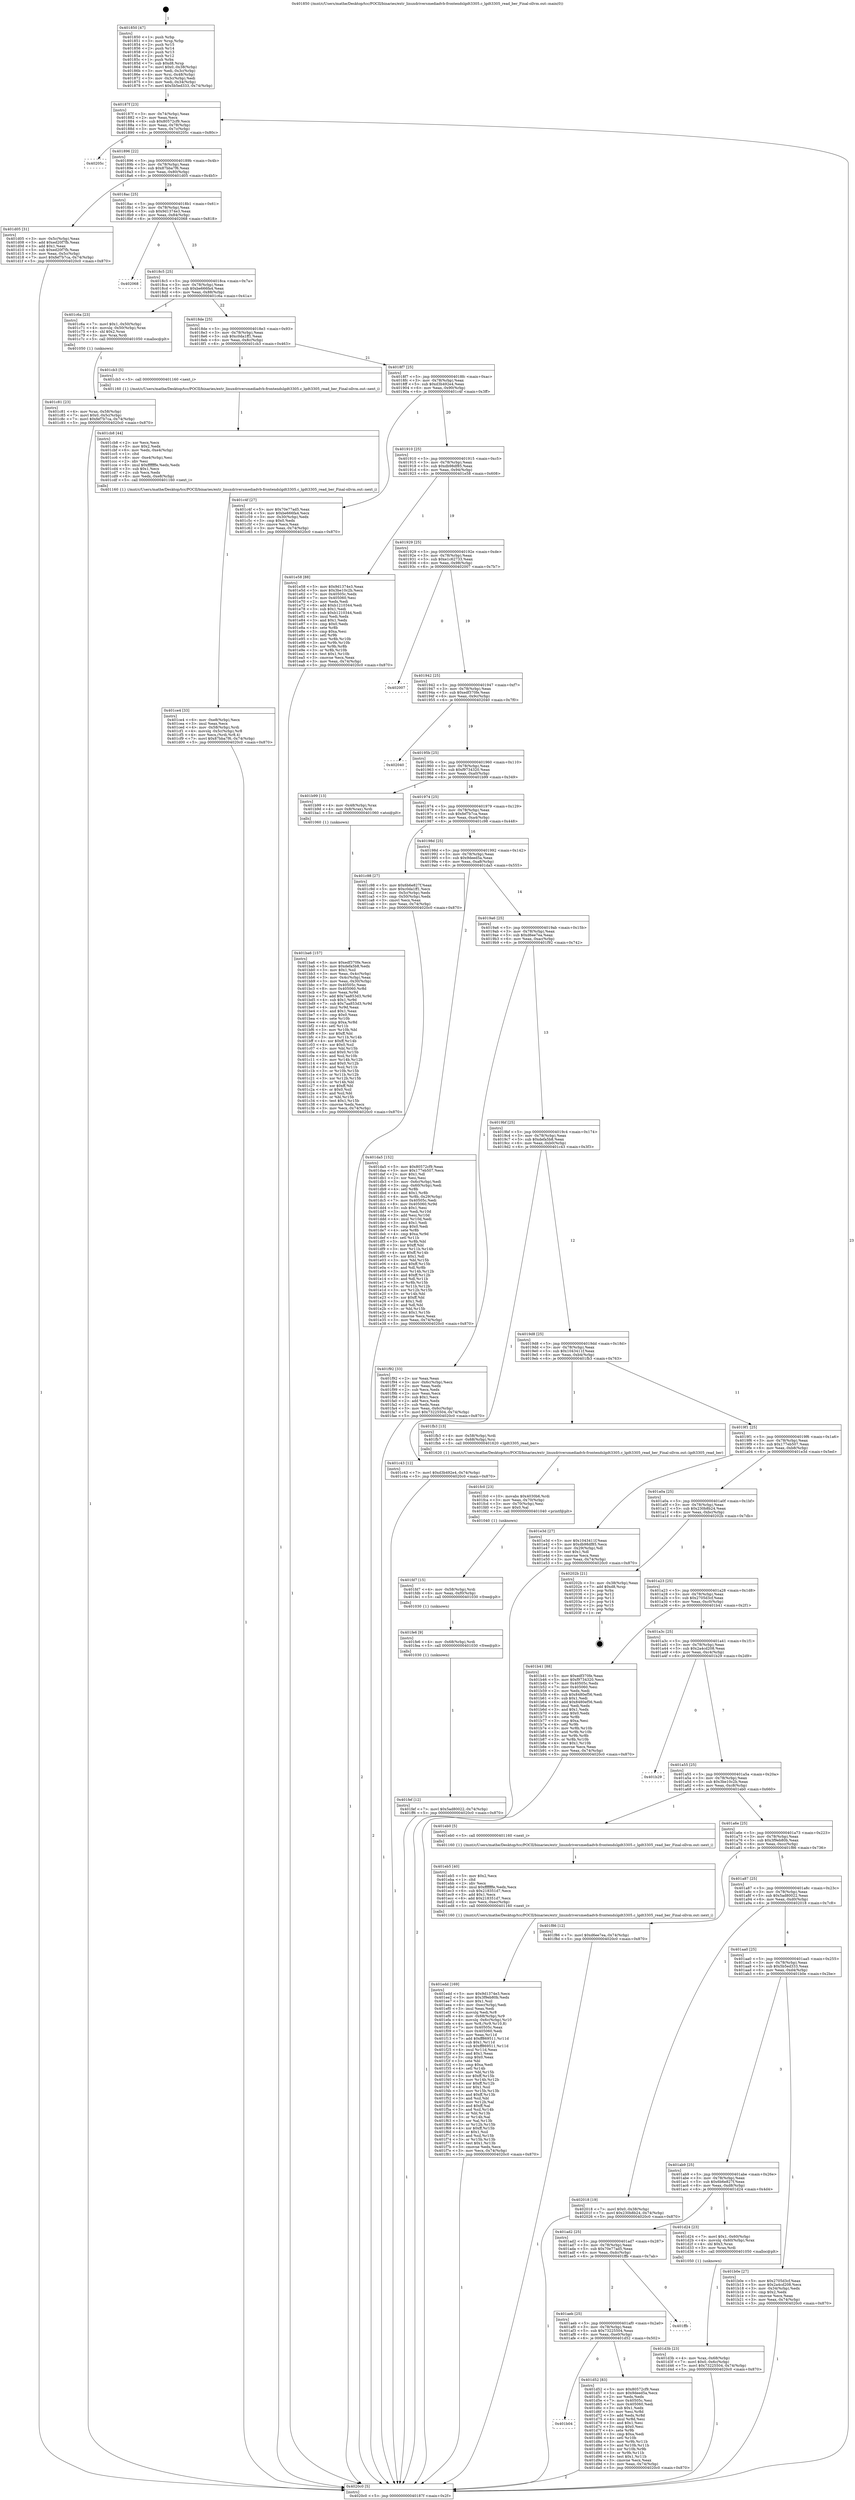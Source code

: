 digraph "0x401850" {
  label = "0x401850 (/mnt/c/Users/mathe/Desktop/tcc/POCII/binaries/extr_linuxdriversmediadvb-frontendslgdt3305.c_lgdt3305_read_ber_Final-ollvm.out::main(0))"
  labelloc = "t"
  node[shape=record]

  Entry [label="",width=0.3,height=0.3,shape=circle,fillcolor=black,style=filled]
  "0x40187f" [label="{
     0x40187f [23]\l
     | [instrs]\l
     &nbsp;&nbsp;0x40187f \<+3\>: mov -0x74(%rbp),%eax\l
     &nbsp;&nbsp;0x401882 \<+2\>: mov %eax,%ecx\l
     &nbsp;&nbsp;0x401884 \<+6\>: sub $0x80572cf9,%ecx\l
     &nbsp;&nbsp;0x40188a \<+3\>: mov %eax,-0x78(%rbp)\l
     &nbsp;&nbsp;0x40188d \<+3\>: mov %ecx,-0x7c(%rbp)\l
     &nbsp;&nbsp;0x401890 \<+6\>: je 000000000040205c \<main+0x80c\>\l
  }"]
  "0x40205c" [label="{
     0x40205c\l
  }", style=dashed]
  "0x401896" [label="{
     0x401896 [22]\l
     | [instrs]\l
     &nbsp;&nbsp;0x401896 \<+5\>: jmp 000000000040189b \<main+0x4b\>\l
     &nbsp;&nbsp;0x40189b \<+3\>: mov -0x78(%rbp),%eax\l
     &nbsp;&nbsp;0x40189e \<+5\>: sub $0x87bba7f6,%eax\l
     &nbsp;&nbsp;0x4018a3 \<+3\>: mov %eax,-0x80(%rbp)\l
     &nbsp;&nbsp;0x4018a6 \<+6\>: je 0000000000401d05 \<main+0x4b5\>\l
  }"]
  Exit [label="",width=0.3,height=0.3,shape=circle,fillcolor=black,style=filled,peripheries=2]
  "0x401d05" [label="{
     0x401d05 [31]\l
     | [instrs]\l
     &nbsp;&nbsp;0x401d05 \<+3\>: mov -0x5c(%rbp),%eax\l
     &nbsp;&nbsp;0x401d08 \<+5\>: add $0xed20f7fb,%eax\l
     &nbsp;&nbsp;0x401d0d \<+3\>: add $0x1,%eax\l
     &nbsp;&nbsp;0x401d10 \<+5\>: sub $0xed20f7fb,%eax\l
     &nbsp;&nbsp;0x401d15 \<+3\>: mov %eax,-0x5c(%rbp)\l
     &nbsp;&nbsp;0x401d18 \<+7\>: movl $0xfef7b7ca,-0x74(%rbp)\l
     &nbsp;&nbsp;0x401d1f \<+5\>: jmp 00000000004020c0 \<main+0x870\>\l
  }"]
  "0x4018ac" [label="{
     0x4018ac [25]\l
     | [instrs]\l
     &nbsp;&nbsp;0x4018ac \<+5\>: jmp 00000000004018b1 \<main+0x61\>\l
     &nbsp;&nbsp;0x4018b1 \<+3\>: mov -0x78(%rbp),%eax\l
     &nbsp;&nbsp;0x4018b4 \<+5\>: sub $0x9d1374e3,%eax\l
     &nbsp;&nbsp;0x4018b9 \<+6\>: mov %eax,-0x84(%rbp)\l
     &nbsp;&nbsp;0x4018bf \<+6\>: je 0000000000402068 \<main+0x818\>\l
  }"]
  "0x401fef" [label="{
     0x401fef [12]\l
     | [instrs]\l
     &nbsp;&nbsp;0x401fef \<+7\>: movl $0x5ad80022,-0x74(%rbp)\l
     &nbsp;&nbsp;0x401ff6 \<+5\>: jmp 00000000004020c0 \<main+0x870\>\l
  }"]
  "0x402068" [label="{
     0x402068\l
  }", style=dashed]
  "0x4018c5" [label="{
     0x4018c5 [25]\l
     | [instrs]\l
     &nbsp;&nbsp;0x4018c5 \<+5\>: jmp 00000000004018ca \<main+0x7a\>\l
     &nbsp;&nbsp;0x4018ca \<+3\>: mov -0x78(%rbp),%eax\l
     &nbsp;&nbsp;0x4018cd \<+5\>: sub $0xbe666fa4,%eax\l
     &nbsp;&nbsp;0x4018d2 \<+6\>: mov %eax,-0x88(%rbp)\l
     &nbsp;&nbsp;0x4018d8 \<+6\>: je 0000000000401c6a \<main+0x41a\>\l
  }"]
  "0x401fe6" [label="{
     0x401fe6 [9]\l
     | [instrs]\l
     &nbsp;&nbsp;0x401fe6 \<+4\>: mov -0x68(%rbp),%rdi\l
     &nbsp;&nbsp;0x401fea \<+5\>: call 0000000000401030 \<free@plt\>\l
     | [calls]\l
     &nbsp;&nbsp;0x401030 \{1\} (unknown)\l
  }"]
  "0x401c6a" [label="{
     0x401c6a [23]\l
     | [instrs]\l
     &nbsp;&nbsp;0x401c6a \<+7\>: movl $0x1,-0x50(%rbp)\l
     &nbsp;&nbsp;0x401c71 \<+4\>: movslq -0x50(%rbp),%rax\l
     &nbsp;&nbsp;0x401c75 \<+4\>: shl $0x2,%rax\l
     &nbsp;&nbsp;0x401c79 \<+3\>: mov %rax,%rdi\l
     &nbsp;&nbsp;0x401c7c \<+5\>: call 0000000000401050 \<malloc@plt\>\l
     | [calls]\l
     &nbsp;&nbsp;0x401050 \{1\} (unknown)\l
  }"]
  "0x4018de" [label="{
     0x4018de [25]\l
     | [instrs]\l
     &nbsp;&nbsp;0x4018de \<+5\>: jmp 00000000004018e3 \<main+0x93\>\l
     &nbsp;&nbsp;0x4018e3 \<+3\>: mov -0x78(%rbp),%eax\l
     &nbsp;&nbsp;0x4018e6 \<+5\>: sub $0xc0da1ff1,%eax\l
     &nbsp;&nbsp;0x4018eb \<+6\>: mov %eax,-0x8c(%rbp)\l
     &nbsp;&nbsp;0x4018f1 \<+6\>: je 0000000000401cb3 \<main+0x463\>\l
  }"]
  "0x401fd7" [label="{
     0x401fd7 [15]\l
     | [instrs]\l
     &nbsp;&nbsp;0x401fd7 \<+4\>: mov -0x58(%rbp),%rdi\l
     &nbsp;&nbsp;0x401fdb \<+6\>: mov %eax,-0xf0(%rbp)\l
     &nbsp;&nbsp;0x401fe1 \<+5\>: call 0000000000401030 \<free@plt\>\l
     | [calls]\l
     &nbsp;&nbsp;0x401030 \{1\} (unknown)\l
  }"]
  "0x401cb3" [label="{
     0x401cb3 [5]\l
     | [instrs]\l
     &nbsp;&nbsp;0x401cb3 \<+5\>: call 0000000000401160 \<next_i\>\l
     | [calls]\l
     &nbsp;&nbsp;0x401160 \{1\} (/mnt/c/Users/mathe/Desktop/tcc/POCII/binaries/extr_linuxdriversmediadvb-frontendslgdt3305.c_lgdt3305_read_ber_Final-ollvm.out::next_i)\l
  }"]
  "0x4018f7" [label="{
     0x4018f7 [25]\l
     | [instrs]\l
     &nbsp;&nbsp;0x4018f7 \<+5\>: jmp 00000000004018fc \<main+0xac\>\l
     &nbsp;&nbsp;0x4018fc \<+3\>: mov -0x78(%rbp),%eax\l
     &nbsp;&nbsp;0x4018ff \<+5\>: sub $0xd3b492e4,%eax\l
     &nbsp;&nbsp;0x401904 \<+6\>: mov %eax,-0x90(%rbp)\l
     &nbsp;&nbsp;0x40190a \<+6\>: je 0000000000401c4f \<main+0x3ff\>\l
  }"]
  "0x401fc0" [label="{
     0x401fc0 [23]\l
     | [instrs]\l
     &nbsp;&nbsp;0x401fc0 \<+10\>: movabs $0x4030b6,%rdi\l
     &nbsp;&nbsp;0x401fca \<+3\>: mov %eax,-0x70(%rbp)\l
     &nbsp;&nbsp;0x401fcd \<+3\>: mov -0x70(%rbp),%esi\l
     &nbsp;&nbsp;0x401fd0 \<+2\>: mov $0x0,%al\l
     &nbsp;&nbsp;0x401fd2 \<+5\>: call 0000000000401040 \<printf@plt\>\l
     | [calls]\l
     &nbsp;&nbsp;0x401040 \{1\} (unknown)\l
  }"]
  "0x401c4f" [label="{
     0x401c4f [27]\l
     | [instrs]\l
     &nbsp;&nbsp;0x401c4f \<+5\>: mov $0x70e77ad5,%eax\l
     &nbsp;&nbsp;0x401c54 \<+5\>: mov $0xbe666fa4,%ecx\l
     &nbsp;&nbsp;0x401c59 \<+3\>: mov -0x30(%rbp),%edx\l
     &nbsp;&nbsp;0x401c5c \<+3\>: cmp $0x0,%edx\l
     &nbsp;&nbsp;0x401c5f \<+3\>: cmove %ecx,%eax\l
     &nbsp;&nbsp;0x401c62 \<+3\>: mov %eax,-0x74(%rbp)\l
     &nbsp;&nbsp;0x401c65 \<+5\>: jmp 00000000004020c0 \<main+0x870\>\l
  }"]
  "0x401910" [label="{
     0x401910 [25]\l
     | [instrs]\l
     &nbsp;&nbsp;0x401910 \<+5\>: jmp 0000000000401915 \<main+0xc5\>\l
     &nbsp;&nbsp;0x401915 \<+3\>: mov -0x78(%rbp),%eax\l
     &nbsp;&nbsp;0x401918 \<+5\>: sub $0xdb98df85,%eax\l
     &nbsp;&nbsp;0x40191d \<+6\>: mov %eax,-0x94(%rbp)\l
     &nbsp;&nbsp;0x401923 \<+6\>: je 0000000000401e58 \<main+0x608\>\l
  }"]
  "0x401edd" [label="{
     0x401edd [169]\l
     | [instrs]\l
     &nbsp;&nbsp;0x401edd \<+5\>: mov $0x9d1374e3,%ecx\l
     &nbsp;&nbsp;0x401ee2 \<+5\>: mov $0x3f9eb80b,%edx\l
     &nbsp;&nbsp;0x401ee7 \<+3\>: mov $0x1,%sil\l
     &nbsp;&nbsp;0x401eea \<+6\>: mov -0xec(%rbp),%edi\l
     &nbsp;&nbsp;0x401ef0 \<+3\>: imul %eax,%edi\l
     &nbsp;&nbsp;0x401ef3 \<+3\>: movslq %edi,%r8\l
     &nbsp;&nbsp;0x401ef6 \<+4\>: mov -0x68(%rbp),%r9\l
     &nbsp;&nbsp;0x401efa \<+4\>: movslq -0x6c(%rbp),%r10\l
     &nbsp;&nbsp;0x401efe \<+4\>: mov %r8,(%r9,%r10,8)\l
     &nbsp;&nbsp;0x401f02 \<+7\>: mov 0x40505c,%eax\l
     &nbsp;&nbsp;0x401f09 \<+7\>: mov 0x405060,%edi\l
     &nbsp;&nbsp;0x401f10 \<+3\>: mov %eax,%r11d\l
     &nbsp;&nbsp;0x401f13 \<+7\>: add $0xff869511,%r11d\l
     &nbsp;&nbsp;0x401f1a \<+4\>: sub $0x1,%r11d\l
     &nbsp;&nbsp;0x401f1e \<+7\>: sub $0xff869511,%r11d\l
     &nbsp;&nbsp;0x401f25 \<+4\>: imul %r11d,%eax\l
     &nbsp;&nbsp;0x401f29 \<+3\>: and $0x1,%eax\l
     &nbsp;&nbsp;0x401f2c \<+3\>: cmp $0x0,%eax\l
     &nbsp;&nbsp;0x401f2f \<+3\>: sete %bl\l
     &nbsp;&nbsp;0x401f32 \<+3\>: cmp $0xa,%edi\l
     &nbsp;&nbsp;0x401f35 \<+4\>: setl %r14b\l
     &nbsp;&nbsp;0x401f39 \<+3\>: mov %bl,%r15b\l
     &nbsp;&nbsp;0x401f3c \<+4\>: xor $0xff,%r15b\l
     &nbsp;&nbsp;0x401f40 \<+3\>: mov %r14b,%r12b\l
     &nbsp;&nbsp;0x401f43 \<+4\>: xor $0xff,%r12b\l
     &nbsp;&nbsp;0x401f47 \<+4\>: xor $0x1,%sil\l
     &nbsp;&nbsp;0x401f4b \<+3\>: mov %r15b,%r13b\l
     &nbsp;&nbsp;0x401f4e \<+4\>: and $0xff,%r13b\l
     &nbsp;&nbsp;0x401f52 \<+3\>: and %sil,%bl\l
     &nbsp;&nbsp;0x401f55 \<+3\>: mov %r12b,%al\l
     &nbsp;&nbsp;0x401f58 \<+2\>: and $0xff,%al\l
     &nbsp;&nbsp;0x401f5a \<+3\>: and %sil,%r14b\l
     &nbsp;&nbsp;0x401f5d \<+3\>: or %bl,%r13b\l
     &nbsp;&nbsp;0x401f60 \<+3\>: or %r14b,%al\l
     &nbsp;&nbsp;0x401f63 \<+3\>: xor %al,%r13b\l
     &nbsp;&nbsp;0x401f66 \<+3\>: or %r12b,%r15b\l
     &nbsp;&nbsp;0x401f69 \<+4\>: xor $0xff,%r15b\l
     &nbsp;&nbsp;0x401f6d \<+4\>: or $0x1,%sil\l
     &nbsp;&nbsp;0x401f71 \<+3\>: and %sil,%r15b\l
     &nbsp;&nbsp;0x401f74 \<+3\>: or %r15b,%r13b\l
     &nbsp;&nbsp;0x401f77 \<+4\>: test $0x1,%r13b\l
     &nbsp;&nbsp;0x401f7b \<+3\>: cmovne %edx,%ecx\l
     &nbsp;&nbsp;0x401f7e \<+3\>: mov %ecx,-0x74(%rbp)\l
     &nbsp;&nbsp;0x401f81 \<+5\>: jmp 00000000004020c0 \<main+0x870\>\l
  }"]
  "0x401e58" [label="{
     0x401e58 [88]\l
     | [instrs]\l
     &nbsp;&nbsp;0x401e58 \<+5\>: mov $0x9d1374e3,%eax\l
     &nbsp;&nbsp;0x401e5d \<+5\>: mov $0x3be10c2b,%ecx\l
     &nbsp;&nbsp;0x401e62 \<+7\>: mov 0x40505c,%edx\l
     &nbsp;&nbsp;0x401e69 \<+7\>: mov 0x405060,%esi\l
     &nbsp;&nbsp;0x401e70 \<+2\>: mov %edx,%edi\l
     &nbsp;&nbsp;0x401e72 \<+6\>: add $0xb1210344,%edi\l
     &nbsp;&nbsp;0x401e78 \<+3\>: sub $0x1,%edi\l
     &nbsp;&nbsp;0x401e7b \<+6\>: sub $0xb1210344,%edi\l
     &nbsp;&nbsp;0x401e81 \<+3\>: imul %edi,%edx\l
     &nbsp;&nbsp;0x401e84 \<+3\>: and $0x1,%edx\l
     &nbsp;&nbsp;0x401e87 \<+3\>: cmp $0x0,%edx\l
     &nbsp;&nbsp;0x401e8a \<+4\>: sete %r8b\l
     &nbsp;&nbsp;0x401e8e \<+3\>: cmp $0xa,%esi\l
     &nbsp;&nbsp;0x401e91 \<+4\>: setl %r9b\l
     &nbsp;&nbsp;0x401e95 \<+3\>: mov %r8b,%r10b\l
     &nbsp;&nbsp;0x401e98 \<+3\>: and %r9b,%r10b\l
     &nbsp;&nbsp;0x401e9b \<+3\>: xor %r9b,%r8b\l
     &nbsp;&nbsp;0x401e9e \<+3\>: or %r8b,%r10b\l
     &nbsp;&nbsp;0x401ea1 \<+4\>: test $0x1,%r10b\l
     &nbsp;&nbsp;0x401ea5 \<+3\>: cmovne %ecx,%eax\l
     &nbsp;&nbsp;0x401ea8 \<+3\>: mov %eax,-0x74(%rbp)\l
     &nbsp;&nbsp;0x401eab \<+5\>: jmp 00000000004020c0 \<main+0x870\>\l
  }"]
  "0x401929" [label="{
     0x401929 [25]\l
     | [instrs]\l
     &nbsp;&nbsp;0x401929 \<+5\>: jmp 000000000040192e \<main+0xde\>\l
     &nbsp;&nbsp;0x40192e \<+3\>: mov -0x78(%rbp),%eax\l
     &nbsp;&nbsp;0x401931 \<+5\>: sub $0xe1c62733,%eax\l
     &nbsp;&nbsp;0x401936 \<+6\>: mov %eax,-0x98(%rbp)\l
     &nbsp;&nbsp;0x40193c \<+6\>: je 0000000000402007 \<main+0x7b7\>\l
  }"]
  "0x401eb5" [label="{
     0x401eb5 [40]\l
     | [instrs]\l
     &nbsp;&nbsp;0x401eb5 \<+5\>: mov $0x2,%ecx\l
     &nbsp;&nbsp;0x401eba \<+1\>: cltd\l
     &nbsp;&nbsp;0x401ebb \<+2\>: idiv %ecx\l
     &nbsp;&nbsp;0x401ebd \<+6\>: imul $0xfffffffe,%edx,%ecx\l
     &nbsp;&nbsp;0x401ec3 \<+6\>: sub $0x218351d7,%ecx\l
     &nbsp;&nbsp;0x401ec9 \<+3\>: add $0x1,%ecx\l
     &nbsp;&nbsp;0x401ecc \<+6\>: add $0x218351d7,%ecx\l
     &nbsp;&nbsp;0x401ed2 \<+6\>: mov %ecx,-0xec(%rbp)\l
     &nbsp;&nbsp;0x401ed8 \<+5\>: call 0000000000401160 \<next_i\>\l
     | [calls]\l
     &nbsp;&nbsp;0x401160 \{1\} (/mnt/c/Users/mathe/Desktop/tcc/POCII/binaries/extr_linuxdriversmediadvb-frontendslgdt3305.c_lgdt3305_read_ber_Final-ollvm.out::next_i)\l
  }"]
  "0x402007" [label="{
     0x402007\l
  }", style=dashed]
  "0x401942" [label="{
     0x401942 [25]\l
     | [instrs]\l
     &nbsp;&nbsp;0x401942 \<+5\>: jmp 0000000000401947 \<main+0xf7\>\l
     &nbsp;&nbsp;0x401947 \<+3\>: mov -0x78(%rbp),%eax\l
     &nbsp;&nbsp;0x40194a \<+5\>: sub $0xedf370fe,%eax\l
     &nbsp;&nbsp;0x40194f \<+6\>: mov %eax,-0x9c(%rbp)\l
     &nbsp;&nbsp;0x401955 \<+6\>: je 0000000000402040 \<main+0x7f0\>\l
  }"]
  "0x401b04" [label="{
     0x401b04\l
  }", style=dashed]
  "0x402040" [label="{
     0x402040\l
  }", style=dashed]
  "0x40195b" [label="{
     0x40195b [25]\l
     | [instrs]\l
     &nbsp;&nbsp;0x40195b \<+5\>: jmp 0000000000401960 \<main+0x110\>\l
     &nbsp;&nbsp;0x401960 \<+3\>: mov -0x78(%rbp),%eax\l
     &nbsp;&nbsp;0x401963 \<+5\>: sub $0xf9734320,%eax\l
     &nbsp;&nbsp;0x401968 \<+6\>: mov %eax,-0xa0(%rbp)\l
     &nbsp;&nbsp;0x40196e \<+6\>: je 0000000000401b99 \<main+0x349\>\l
  }"]
  "0x401d52" [label="{
     0x401d52 [83]\l
     | [instrs]\l
     &nbsp;&nbsp;0x401d52 \<+5\>: mov $0x80572cf9,%eax\l
     &nbsp;&nbsp;0x401d57 \<+5\>: mov $0x9deed5a,%ecx\l
     &nbsp;&nbsp;0x401d5c \<+2\>: xor %edx,%edx\l
     &nbsp;&nbsp;0x401d5e \<+7\>: mov 0x40505c,%esi\l
     &nbsp;&nbsp;0x401d65 \<+7\>: mov 0x405060,%edi\l
     &nbsp;&nbsp;0x401d6c \<+3\>: sub $0x1,%edx\l
     &nbsp;&nbsp;0x401d6f \<+3\>: mov %esi,%r8d\l
     &nbsp;&nbsp;0x401d72 \<+3\>: add %edx,%r8d\l
     &nbsp;&nbsp;0x401d75 \<+4\>: imul %r8d,%esi\l
     &nbsp;&nbsp;0x401d79 \<+3\>: and $0x1,%esi\l
     &nbsp;&nbsp;0x401d7c \<+3\>: cmp $0x0,%esi\l
     &nbsp;&nbsp;0x401d7f \<+4\>: sete %r9b\l
     &nbsp;&nbsp;0x401d83 \<+3\>: cmp $0xa,%edi\l
     &nbsp;&nbsp;0x401d86 \<+4\>: setl %r10b\l
     &nbsp;&nbsp;0x401d8a \<+3\>: mov %r9b,%r11b\l
     &nbsp;&nbsp;0x401d8d \<+3\>: and %r10b,%r11b\l
     &nbsp;&nbsp;0x401d90 \<+3\>: xor %r10b,%r9b\l
     &nbsp;&nbsp;0x401d93 \<+3\>: or %r9b,%r11b\l
     &nbsp;&nbsp;0x401d96 \<+4\>: test $0x1,%r11b\l
     &nbsp;&nbsp;0x401d9a \<+3\>: cmovne %ecx,%eax\l
     &nbsp;&nbsp;0x401d9d \<+3\>: mov %eax,-0x74(%rbp)\l
     &nbsp;&nbsp;0x401da0 \<+5\>: jmp 00000000004020c0 \<main+0x870\>\l
  }"]
  "0x401b99" [label="{
     0x401b99 [13]\l
     | [instrs]\l
     &nbsp;&nbsp;0x401b99 \<+4\>: mov -0x48(%rbp),%rax\l
     &nbsp;&nbsp;0x401b9d \<+4\>: mov 0x8(%rax),%rdi\l
     &nbsp;&nbsp;0x401ba1 \<+5\>: call 0000000000401060 \<atoi@plt\>\l
     | [calls]\l
     &nbsp;&nbsp;0x401060 \{1\} (unknown)\l
  }"]
  "0x401974" [label="{
     0x401974 [25]\l
     | [instrs]\l
     &nbsp;&nbsp;0x401974 \<+5\>: jmp 0000000000401979 \<main+0x129\>\l
     &nbsp;&nbsp;0x401979 \<+3\>: mov -0x78(%rbp),%eax\l
     &nbsp;&nbsp;0x40197c \<+5\>: sub $0xfef7b7ca,%eax\l
     &nbsp;&nbsp;0x401981 \<+6\>: mov %eax,-0xa4(%rbp)\l
     &nbsp;&nbsp;0x401987 \<+6\>: je 0000000000401c98 \<main+0x448\>\l
  }"]
  "0x401aeb" [label="{
     0x401aeb [25]\l
     | [instrs]\l
     &nbsp;&nbsp;0x401aeb \<+5\>: jmp 0000000000401af0 \<main+0x2a0\>\l
     &nbsp;&nbsp;0x401af0 \<+3\>: mov -0x78(%rbp),%eax\l
     &nbsp;&nbsp;0x401af3 \<+5\>: sub $0x73225504,%eax\l
     &nbsp;&nbsp;0x401af8 \<+6\>: mov %eax,-0xe0(%rbp)\l
     &nbsp;&nbsp;0x401afe \<+6\>: je 0000000000401d52 \<main+0x502\>\l
  }"]
  "0x401c98" [label="{
     0x401c98 [27]\l
     | [instrs]\l
     &nbsp;&nbsp;0x401c98 \<+5\>: mov $0x6b6e827f,%eax\l
     &nbsp;&nbsp;0x401c9d \<+5\>: mov $0xc0da1ff1,%ecx\l
     &nbsp;&nbsp;0x401ca2 \<+3\>: mov -0x5c(%rbp),%edx\l
     &nbsp;&nbsp;0x401ca5 \<+3\>: cmp -0x50(%rbp),%edx\l
     &nbsp;&nbsp;0x401ca8 \<+3\>: cmovl %ecx,%eax\l
     &nbsp;&nbsp;0x401cab \<+3\>: mov %eax,-0x74(%rbp)\l
     &nbsp;&nbsp;0x401cae \<+5\>: jmp 00000000004020c0 \<main+0x870\>\l
  }"]
  "0x40198d" [label="{
     0x40198d [25]\l
     | [instrs]\l
     &nbsp;&nbsp;0x40198d \<+5\>: jmp 0000000000401992 \<main+0x142\>\l
     &nbsp;&nbsp;0x401992 \<+3\>: mov -0x78(%rbp),%eax\l
     &nbsp;&nbsp;0x401995 \<+5\>: sub $0x9deed5a,%eax\l
     &nbsp;&nbsp;0x40199a \<+6\>: mov %eax,-0xa8(%rbp)\l
     &nbsp;&nbsp;0x4019a0 \<+6\>: je 0000000000401da5 \<main+0x555\>\l
  }"]
  "0x401ffb" [label="{
     0x401ffb\l
  }", style=dashed]
  "0x401da5" [label="{
     0x401da5 [152]\l
     | [instrs]\l
     &nbsp;&nbsp;0x401da5 \<+5\>: mov $0x80572cf9,%eax\l
     &nbsp;&nbsp;0x401daa \<+5\>: mov $0x177eb507,%ecx\l
     &nbsp;&nbsp;0x401daf \<+2\>: mov $0x1,%dl\l
     &nbsp;&nbsp;0x401db1 \<+2\>: xor %esi,%esi\l
     &nbsp;&nbsp;0x401db3 \<+3\>: mov -0x6c(%rbp),%edi\l
     &nbsp;&nbsp;0x401db6 \<+3\>: cmp -0x60(%rbp),%edi\l
     &nbsp;&nbsp;0x401db9 \<+4\>: setl %r8b\l
     &nbsp;&nbsp;0x401dbd \<+4\>: and $0x1,%r8b\l
     &nbsp;&nbsp;0x401dc1 \<+4\>: mov %r8b,-0x29(%rbp)\l
     &nbsp;&nbsp;0x401dc5 \<+7\>: mov 0x40505c,%edi\l
     &nbsp;&nbsp;0x401dcc \<+8\>: mov 0x405060,%r9d\l
     &nbsp;&nbsp;0x401dd4 \<+3\>: sub $0x1,%esi\l
     &nbsp;&nbsp;0x401dd7 \<+3\>: mov %edi,%r10d\l
     &nbsp;&nbsp;0x401dda \<+3\>: add %esi,%r10d\l
     &nbsp;&nbsp;0x401ddd \<+4\>: imul %r10d,%edi\l
     &nbsp;&nbsp;0x401de1 \<+3\>: and $0x1,%edi\l
     &nbsp;&nbsp;0x401de4 \<+3\>: cmp $0x0,%edi\l
     &nbsp;&nbsp;0x401de7 \<+4\>: sete %r8b\l
     &nbsp;&nbsp;0x401deb \<+4\>: cmp $0xa,%r9d\l
     &nbsp;&nbsp;0x401def \<+4\>: setl %r11b\l
     &nbsp;&nbsp;0x401df3 \<+3\>: mov %r8b,%bl\l
     &nbsp;&nbsp;0x401df6 \<+3\>: xor $0xff,%bl\l
     &nbsp;&nbsp;0x401df9 \<+3\>: mov %r11b,%r14b\l
     &nbsp;&nbsp;0x401dfc \<+4\>: xor $0xff,%r14b\l
     &nbsp;&nbsp;0x401e00 \<+3\>: xor $0x1,%dl\l
     &nbsp;&nbsp;0x401e03 \<+3\>: mov %bl,%r15b\l
     &nbsp;&nbsp;0x401e06 \<+4\>: and $0xff,%r15b\l
     &nbsp;&nbsp;0x401e0a \<+3\>: and %dl,%r8b\l
     &nbsp;&nbsp;0x401e0d \<+3\>: mov %r14b,%r12b\l
     &nbsp;&nbsp;0x401e10 \<+4\>: and $0xff,%r12b\l
     &nbsp;&nbsp;0x401e14 \<+3\>: and %dl,%r11b\l
     &nbsp;&nbsp;0x401e17 \<+3\>: or %r8b,%r15b\l
     &nbsp;&nbsp;0x401e1a \<+3\>: or %r11b,%r12b\l
     &nbsp;&nbsp;0x401e1d \<+3\>: xor %r12b,%r15b\l
     &nbsp;&nbsp;0x401e20 \<+3\>: or %r14b,%bl\l
     &nbsp;&nbsp;0x401e23 \<+3\>: xor $0xff,%bl\l
     &nbsp;&nbsp;0x401e26 \<+3\>: or $0x1,%dl\l
     &nbsp;&nbsp;0x401e29 \<+2\>: and %dl,%bl\l
     &nbsp;&nbsp;0x401e2b \<+3\>: or %bl,%r15b\l
     &nbsp;&nbsp;0x401e2e \<+4\>: test $0x1,%r15b\l
     &nbsp;&nbsp;0x401e32 \<+3\>: cmovne %ecx,%eax\l
     &nbsp;&nbsp;0x401e35 \<+3\>: mov %eax,-0x74(%rbp)\l
     &nbsp;&nbsp;0x401e38 \<+5\>: jmp 00000000004020c0 \<main+0x870\>\l
  }"]
  "0x4019a6" [label="{
     0x4019a6 [25]\l
     | [instrs]\l
     &nbsp;&nbsp;0x4019a6 \<+5\>: jmp 00000000004019ab \<main+0x15b\>\l
     &nbsp;&nbsp;0x4019ab \<+3\>: mov -0x78(%rbp),%eax\l
     &nbsp;&nbsp;0x4019ae \<+5\>: sub $0xd6ee7ea,%eax\l
     &nbsp;&nbsp;0x4019b3 \<+6\>: mov %eax,-0xac(%rbp)\l
     &nbsp;&nbsp;0x4019b9 \<+6\>: je 0000000000401f92 \<main+0x742\>\l
  }"]
  "0x401d3b" [label="{
     0x401d3b [23]\l
     | [instrs]\l
     &nbsp;&nbsp;0x401d3b \<+4\>: mov %rax,-0x68(%rbp)\l
     &nbsp;&nbsp;0x401d3f \<+7\>: movl $0x0,-0x6c(%rbp)\l
     &nbsp;&nbsp;0x401d46 \<+7\>: movl $0x73225504,-0x74(%rbp)\l
     &nbsp;&nbsp;0x401d4d \<+5\>: jmp 00000000004020c0 \<main+0x870\>\l
  }"]
  "0x401f92" [label="{
     0x401f92 [33]\l
     | [instrs]\l
     &nbsp;&nbsp;0x401f92 \<+2\>: xor %eax,%eax\l
     &nbsp;&nbsp;0x401f94 \<+3\>: mov -0x6c(%rbp),%ecx\l
     &nbsp;&nbsp;0x401f97 \<+2\>: mov %eax,%edx\l
     &nbsp;&nbsp;0x401f99 \<+2\>: sub %ecx,%edx\l
     &nbsp;&nbsp;0x401f9b \<+2\>: mov %eax,%ecx\l
     &nbsp;&nbsp;0x401f9d \<+3\>: sub $0x1,%ecx\l
     &nbsp;&nbsp;0x401fa0 \<+2\>: add %ecx,%edx\l
     &nbsp;&nbsp;0x401fa2 \<+2\>: sub %edx,%eax\l
     &nbsp;&nbsp;0x401fa4 \<+3\>: mov %eax,-0x6c(%rbp)\l
     &nbsp;&nbsp;0x401fa7 \<+7\>: movl $0x73225504,-0x74(%rbp)\l
     &nbsp;&nbsp;0x401fae \<+5\>: jmp 00000000004020c0 \<main+0x870\>\l
  }"]
  "0x4019bf" [label="{
     0x4019bf [25]\l
     | [instrs]\l
     &nbsp;&nbsp;0x4019bf \<+5\>: jmp 00000000004019c4 \<main+0x174\>\l
     &nbsp;&nbsp;0x4019c4 \<+3\>: mov -0x78(%rbp),%eax\l
     &nbsp;&nbsp;0x4019c7 \<+5\>: sub $0xdefa5b8,%eax\l
     &nbsp;&nbsp;0x4019cc \<+6\>: mov %eax,-0xb0(%rbp)\l
     &nbsp;&nbsp;0x4019d2 \<+6\>: je 0000000000401c43 \<main+0x3f3\>\l
  }"]
  "0x401ad2" [label="{
     0x401ad2 [25]\l
     | [instrs]\l
     &nbsp;&nbsp;0x401ad2 \<+5\>: jmp 0000000000401ad7 \<main+0x287\>\l
     &nbsp;&nbsp;0x401ad7 \<+3\>: mov -0x78(%rbp),%eax\l
     &nbsp;&nbsp;0x401ada \<+5\>: sub $0x70e77ad5,%eax\l
     &nbsp;&nbsp;0x401adf \<+6\>: mov %eax,-0xdc(%rbp)\l
     &nbsp;&nbsp;0x401ae5 \<+6\>: je 0000000000401ffb \<main+0x7ab\>\l
  }"]
  "0x401c43" [label="{
     0x401c43 [12]\l
     | [instrs]\l
     &nbsp;&nbsp;0x401c43 \<+7\>: movl $0xd3b492e4,-0x74(%rbp)\l
     &nbsp;&nbsp;0x401c4a \<+5\>: jmp 00000000004020c0 \<main+0x870\>\l
  }"]
  "0x4019d8" [label="{
     0x4019d8 [25]\l
     | [instrs]\l
     &nbsp;&nbsp;0x4019d8 \<+5\>: jmp 00000000004019dd \<main+0x18d\>\l
     &nbsp;&nbsp;0x4019dd \<+3\>: mov -0x78(%rbp),%eax\l
     &nbsp;&nbsp;0x4019e0 \<+5\>: sub $0x1043411f,%eax\l
     &nbsp;&nbsp;0x4019e5 \<+6\>: mov %eax,-0xb4(%rbp)\l
     &nbsp;&nbsp;0x4019eb \<+6\>: je 0000000000401fb3 \<main+0x763\>\l
  }"]
  "0x401d24" [label="{
     0x401d24 [23]\l
     | [instrs]\l
     &nbsp;&nbsp;0x401d24 \<+7\>: movl $0x1,-0x60(%rbp)\l
     &nbsp;&nbsp;0x401d2b \<+4\>: movslq -0x60(%rbp),%rax\l
     &nbsp;&nbsp;0x401d2f \<+4\>: shl $0x3,%rax\l
     &nbsp;&nbsp;0x401d33 \<+3\>: mov %rax,%rdi\l
     &nbsp;&nbsp;0x401d36 \<+5\>: call 0000000000401050 \<malloc@plt\>\l
     | [calls]\l
     &nbsp;&nbsp;0x401050 \{1\} (unknown)\l
  }"]
  "0x401fb3" [label="{
     0x401fb3 [13]\l
     | [instrs]\l
     &nbsp;&nbsp;0x401fb3 \<+4\>: mov -0x58(%rbp),%rdi\l
     &nbsp;&nbsp;0x401fb7 \<+4\>: mov -0x68(%rbp),%rsi\l
     &nbsp;&nbsp;0x401fbb \<+5\>: call 0000000000401620 \<lgdt3305_read_ber\>\l
     | [calls]\l
     &nbsp;&nbsp;0x401620 \{1\} (/mnt/c/Users/mathe/Desktop/tcc/POCII/binaries/extr_linuxdriversmediadvb-frontendslgdt3305.c_lgdt3305_read_ber_Final-ollvm.out::lgdt3305_read_ber)\l
  }"]
  "0x4019f1" [label="{
     0x4019f1 [25]\l
     | [instrs]\l
     &nbsp;&nbsp;0x4019f1 \<+5\>: jmp 00000000004019f6 \<main+0x1a6\>\l
     &nbsp;&nbsp;0x4019f6 \<+3\>: mov -0x78(%rbp),%eax\l
     &nbsp;&nbsp;0x4019f9 \<+5\>: sub $0x177eb507,%eax\l
     &nbsp;&nbsp;0x4019fe \<+6\>: mov %eax,-0xb8(%rbp)\l
     &nbsp;&nbsp;0x401a04 \<+6\>: je 0000000000401e3d \<main+0x5ed\>\l
  }"]
  "0x401ce4" [label="{
     0x401ce4 [33]\l
     | [instrs]\l
     &nbsp;&nbsp;0x401ce4 \<+6\>: mov -0xe8(%rbp),%ecx\l
     &nbsp;&nbsp;0x401cea \<+3\>: imul %eax,%ecx\l
     &nbsp;&nbsp;0x401ced \<+4\>: mov -0x58(%rbp),%rdi\l
     &nbsp;&nbsp;0x401cf1 \<+4\>: movslq -0x5c(%rbp),%r8\l
     &nbsp;&nbsp;0x401cf5 \<+4\>: mov %ecx,(%rdi,%r8,4)\l
     &nbsp;&nbsp;0x401cf9 \<+7\>: movl $0x87bba7f6,-0x74(%rbp)\l
     &nbsp;&nbsp;0x401d00 \<+5\>: jmp 00000000004020c0 \<main+0x870\>\l
  }"]
  "0x401e3d" [label="{
     0x401e3d [27]\l
     | [instrs]\l
     &nbsp;&nbsp;0x401e3d \<+5\>: mov $0x1043411f,%eax\l
     &nbsp;&nbsp;0x401e42 \<+5\>: mov $0xdb98df85,%ecx\l
     &nbsp;&nbsp;0x401e47 \<+3\>: mov -0x29(%rbp),%dl\l
     &nbsp;&nbsp;0x401e4a \<+3\>: test $0x1,%dl\l
     &nbsp;&nbsp;0x401e4d \<+3\>: cmovne %ecx,%eax\l
     &nbsp;&nbsp;0x401e50 \<+3\>: mov %eax,-0x74(%rbp)\l
     &nbsp;&nbsp;0x401e53 \<+5\>: jmp 00000000004020c0 \<main+0x870\>\l
  }"]
  "0x401a0a" [label="{
     0x401a0a [25]\l
     | [instrs]\l
     &nbsp;&nbsp;0x401a0a \<+5\>: jmp 0000000000401a0f \<main+0x1bf\>\l
     &nbsp;&nbsp;0x401a0f \<+3\>: mov -0x78(%rbp),%eax\l
     &nbsp;&nbsp;0x401a12 \<+5\>: sub $0x230b8b24,%eax\l
     &nbsp;&nbsp;0x401a17 \<+6\>: mov %eax,-0xbc(%rbp)\l
     &nbsp;&nbsp;0x401a1d \<+6\>: je 000000000040202b \<main+0x7db\>\l
  }"]
  "0x401cb8" [label="{
     0x401cb8 [44]\l
     | [instrs]\l
     &nbsp;&nbsp;0x401cb8 \<+2\>: xor %ecx,%ecx\l
     &nbsp;&nbsp;0x401cba \<+5\>: mov $0x2,%edx\l
     &nbsp;&nbsp;0x401cbf \<+6\>: mov %edx,-0xe4(%rbp)\l
     &nbsp;&nbsp;0x401cc5 \<+1\>: cltd\l
     &nbsp;&nbsp;0x401cc6 \<+6\>: mov -0xe4(%rbp),%esi\l
     &nbsp;&nbsp;0x401ccc \<+2\>: idiv %esi\l
     &nbsp;&nbsp;0x401cce \<+6\>: imul $0xfffffffe,%edx,%edx\l
     &nbsp;&nbsp;0x401cd4 \<+3\>: sub $0x1,%ecx\l
     &nbsp;&nbsp;0x401cd7 \<+2\>: sub %ecx,%edx\l
     &nbsp;&nbsp;0x401cd9 \<+6\>: mov %edx,-0xe8(%rbp)\l
     &nbsp;&nbsp;0x401cdf \<+5\>: call 0000000000401160 \<next_i\>\l
     | [calls]\l
     &nbsp;&nbsp;0x401160 \{1\} (/mnt/c/Users/mathe/Desktop/tcc/POCII/binaries/extr_linuxdriversmediadvb-frontendslgdt3305.c_lgdt3305_read_ber_Final-ollvm.out::next_i)\l
  }"]
  "0x40202b" [label="{
     0x40202b [21]\l
     | [instrs]\l
     &nbsp;&nbsp;0x40202b \<+3\>: mov -0x38(%rbp),%eax\l
     &nbsp;&nbsp;0x40202e \<+7\>: add $0xd8,%rsp\l
     &nbsp;&nbsp;0x402035 \<+1\>: pop %rbx\l
     &nbsp;&nbsp;0x402036 \<+2\>: pop %r12\l
     &nbsp;&nbsp;0x402038 \<+2\>: pop %r13\l
     &nbsp;&nbsp;0x40203a \<+2\>: pop %r14\l
     &nbsp;&nbsp;0x40203c \<+2\>: pop %r15\l
     &nbsp;&nbsp;0x40203e \<+1\>: pop %rbp\l
     &nbsp;&nbsp;0x40203f \<+1\>: ret\l
  }"]
  "0x401a23" [label="{
     0x401a23 [25]\l
     | [instrs]\l
     &nbsp;&nbsp;0x401a23 \<+5\>: jmp 0000000000401a28 \<main+0x1d8\>\l
     &nbsp;&nbsp;0x401a28 \<+3\>: mov -0x78(%rbp),%eax\l
     &nbsp;&nbsp;0x401a2b \<+5\>: sub $0x2705d3cf,%eax\l
     &nbsp;&nbsp;0x401a30 \<+6\>: mov %eax,-0xc0(%rbp)\l
     &nbsp;&nbsp;0x401a36 \<+6\>: je 0000000000401b41 \<main+0x2f1\>\l
  }"]
  "0x401c81" [label="{
     0x401c81 [23]\l
     | [instrs]\l
     &nbsp;&nbsp;0x401c81 \<+4\>: mov %rax,-0x58(%rbp)\l
     &nbsp;&nbsp;0x401c85 \<+7\>: movl $0x0,-0x5c(%rbp)\l
     &nbsp;&nbsp;0x401c8c \<+7\>: movl $0xfef7b7ca,-0x74(%rbp)\l
     &nbsp;&nbsp;0x401c93 \<+5\>: jmp 00000000004020c0 \<main+0x870\>\l
  }"]
  "0x401b41" [label="{
     0x401b41 [88]\l
     | [instrs]\l
     &nbsp;&nbsp;0x401b41 \<+5\>: mov $0xedf370fe,%eax\l
     &nbsp;&nbsp;0x401b46 \<+5\>: mov $0xf9734320,%ecx\l
     &nbsp;&nbsp;0x401b4b \<+7\>: mov 0x40505c,%edx\l
     &nbsp;&nbsp;0x401b52 \<+7\>: mov 0x405060,%esi\l
     &nbsp;&nbsp;0x401b59 \<+2\>: mov %edx,%edi\l
     &nbsp;&nbsp;0x401b5b \<+6\>: sub $0x8480ef56,%edi\l
     &nbsp;&nbsp;0x401b61 \<+3\>: sub $0x1,%edi\l
     &nbsp;&nbsp;0x401b64 \<+6\>: add $0x8480ef56,%edi\l
     &nbsp;&nbsp;0x401b6a \<+3\>: imul %edi,%edx\l
     &nbsp;&nbsp;0x401b6d \<+3\>: and $0x1,%edx\l
     &nbsp;&nbsp;0x401b70 \<+3\>: cmp $0x0,%edx\l
     &nbsp;&nbsp;0x401b73 \<+4\>: sete %r8b\l
     &nbsp;&nbsp;0x401b77 \<+3\>: cmp $0xa,%esi\l
     &nbsp;&nbsp;0x401b7a \<+4\>: setl %r9b\l
     &nbsp;&nbsp;0x401b7e \<+3\>: mov %r8b,%r10b\l
     &nbsp;&nbsp;0x401b81 \<+3\>: and %r9b,%r10b\l
     &nbsp;&nbsp;0x401b84 \<+3\>: xor %r9b,%r8b\l
     &nbsp;&nbsp;0x401b87 \<+3\>: or %r8b,%r10b\l
     &nbsp;&nbsp;0x401b8a \<+4\>: test $0x1,%r10b\l
     &nbsp;&nbsp;0x401b8e \<+3\>: cmovne %ecx,%eax\l
     &nbsp;&nbsp;0x401b91 \<+3\>: mov %eax,-0x74(%rbp)\l
     &nbsp;&nbsp;0x401b94 \<+5\>: jmp 00000000004020c0 \<main+0x870\>\l
  }"]
  "0x401a3c" [label="{
     0x401a3c [25]\l
     | [instrs]\l
     &nbsp;&nbsp;0x401a3c \<+5\>: jmp 0000000000401a41 \<main+0x1f1\>\l
     &nbsp;&nbsp;0x401a41 \<+3\>: mov -0x78(%rbp),%eax\l
     &nbsp;&nbsp;0x401a44 \<+5\>: sub $0x2a4cd208,%eax\l
     &nbsp;&nbsp;0x401a49 \<+6\>: mov %eax,-0xc4(%rbp)\l
     &nbsp;&nbsp;0x401a4f \<+6\>: je 0000000000401b29 \<main+0x2d9\>\l
  }"]
  "0x401ba6" [label="{
     0x401ba6 [157]\l
     | [instrs]\l
     &nbsp;&nbsp;0x401ba6 \<+5\>: mov $0xedf370fe,%ecx\l
     &nbsp;&nbsp;0x401bab \<+5\>: mov $0xdefa5b8,%edx\l
     &nbsp;&nbsp;0x401bb0 \<+3\>: mov $0x1,%sil\l
     &nbsp;&nbsp;0x401bb3 \<+3\>: mov %eax,-0x4c(%rbp)\l
     &nbsp;&nbsp;0x401bb6 \<+3\>: mov -0x4c(%rbp),%eax\l
     &nbsp;&nbsp;0x401bb9 \<+3\>: mov %eax,-0x30(%rbp)\l
     &nbsp;&nbsp;0x401bbc \<+7\>: mov 0x40505c,%eax\l
     &nbsp;&nbsp;0x401bc3 \<+8\>: mov 0x405060,%r8d\l
     &nbsp;&nbsp;0x401bcb \<+3\>: mov %eax,%r9d\l
     &nbsp;&nbsp;0x401bce \<+7\>: add $0x7aa853d3,%r9d\l
     &nbsp;&nbsp;0x401bd5 \<+4\>: sub $0x1,%r9d\l
     &nbsp;&nbsp;0x401bd9 \<+7\>: sub $0x7aa853d3,%r9d\l
     &nbsp;&nbsp;0x401be0 \<+4\>: imul %r9d,%eax\l
     &nbsp;&nbsp;0x401be4 \<+3\>: and $0x1,%eax\l
     &nbsp;&nbsp;0x401be7 \<+3\>: cmp $0x0,%eax\l
     &nbsp;&nbsp;0x401bea \<+4\>: sete %r10b\l
     &nbsp;&nbsp;0x401bee \<+4\>: cmp $0xa,%r8d\l
     &nbsp;&nbsp;0x401bf2 \<+4\>: setl %r11b\l
     &nbsp;&nbsp;0x401bf6 \<+3\>: mov %r10b,%bl\l
     &nbsp;&nbsp;0x401bf9 \<+3\>: xor $0xff,%bl\l
     &nbsp;&nbsp;0x401bfc \<+3\>: mov %r11b,%r14b\l
     &nbsp;&nbsp;0x401bff \<+4\>: xor $0xff,%r14b\l
     &nbsp;&nbsp;0x401c03 \<+4\>: xor $0x0,%sil\l
     &nbsp;&nbsp;0x401c07 \<+3\>: mov %bl,%r15b\l
     &nbsp;&nbsp;0x401c0a \<+4\>: and $0x0,%r15b\l
     &nbsp;&nbsp;0x401c0e \<+3\>: and %sil,%r10b\l
     &nbsp;&nbsp;0x401c11 \<+3\>: mov %r14b,%r12b\l
     &nbsp;&nbsp;0x401c14 \<+4\>: and $0x0,%r12b\l
     &nbsp;&nbsp;0x401c18 \<+3\>: and %sil,%r11b\l
     &nbsp;&nbsp;0x401c1b \<+3\>: or %r10b,%r15b\l
     &nbsp;&nbsp;0x401c1e \<+3\>: or %r11b,%r12b\l
     &nbsp;&nbsp;0x401c21 \<+3\>: xor %r12b,%r15b\l
     &nbsp;&nbsp;0x401c24 \<+3\>: or %r14b,%bl\l
     &nbsp;&nbsp;0x401c27 \<+3\>: xor $0xff,%bl\l
     &nbsp;&nbsp;0x401c2a \<+4\>: or $0x0,%sil\l
     &nbsp;&nbsp;0x401c2e \<+3\>: and %sil,%bl\l
     &nbsp;&nbsp;0x401c31 \<+3\>: or %bl,%r15b\l
     &nbsp;&nbsp;0x401c34 \<+4\>: test $0x1,%r15b\l
     &nbsp;&nbsp;0x401c38 \<+3\>: cmovne %edx,%ecx\l
     &nbsp;&nbsp;0x401c3b \<+3\>: mov %ecx,-0x74(%rbp)\l
     &nbsp;&nbsp;0x401c3e \<+5\>: jmp 00000000004020c0 \<main+0x870\>\l
  }"]
  "0x401b29" [label="{
     0x401b29\l
  }", style=dashed]
  "0x401a55" [label="{
     0x401a55 [25]\l
     | [instrs]\l
     &nbsp;&nbsp;0x401a55 \<+5\>: jmp 0000000000401a5a \<main+0x20a\>\l
     &nbsp;&nbsp;0x401a5a \<+3\>: mov -0x78(%rbp),%eax\l
     &nbsp;&nbsp;0x401a5d \<+5\>: sub $0x3be10c2b,%eax\l
     &nbsp;&nbsp;0x401a62 \<+6\>: mov %eax,-0xc8(%rbp)\l
     &nbsp;&nbsp;0x401a68 \<+6\>: je 0000000000401eb0 \<main+0x660\>\l
  }"]
  "0x401850" [label="{
     0x401850 [47]\l
     | [instrs]\l
     &nbsp;&nbsp;0x401850 \<+1\>: push %rbp\l
     &nbsp;&nbsp;0x401851 \<+3\>: mov %rsp,%rbp\l
     &nbsp;&nbsp;0x401854 \<+2\>: push %r15\l
     &nbsp;&nbsp;0x401856 \<+2\>: push %r14\l
     &nbsp;&nbsp;0x401858 \<+2\>: push %r13\l
     &nbsp;&nbsp;0x40185a \<+2\>: push %r12\l
     &nbsp;&nbsp;0x40185c \<+1\>: push %rbx\l
     &nbsp;&nbsp;0x40185d \<+7\>: sub $0xd8,%rsp\l
     &nbsp;&nbsp;0x401864 \<+7\>: movl $0x0,-0x38(%rbp)\l
     &nbsp;&nbsp;0x40186b \<+3\>: mov %edi,-0x3c(%rbp)\l
     &nbsp;&nbsp;0x40186e \<+4\>: mov %rsi,-0x48(%rbp)\l
     &nbsp;&nbsp;0x401872 \<+3\>: mov -0x3c(%rbp),%edi\l
     &nbsp;&nbsp;0x401875 \<+3\>: mov %edi,-0x34(%rbp)\l
     &nbsp;&nbsp;0x401878 \<+7\>: movl $0x5b5ed333,-0x74(%rbp)\l
  }"]
  "0x401eb0" [label="{
     0x401eb0 [5]\l
     | [instrs]\l
     &nbsp;&nbsp;0x401eb0 \<+5\>: call 0000000000401160 \<next_i\>\l
     | [calls]\l
     &nbsp;&nbsp;0x401160 \{1\} (/mnt/c/Users/mathe/Desktop/tcc/POCII/binaries/extr_linuxdriversmediadvb-frontendslgdt3305.c_lgdt3305_read_ber_Final-ollvm.out::next_i)\l
  }"]
  "0x401a6e" [label="{
     0x401a6e [25]\l
     | [instrs]\l
     &nbsp;&nbsp;0x401a6e \<+5\>: jmp 0000000000401a73 \<main+0x223\>\l
     &nbsp;&nbsp;0x401a73 \<+3\>: mov -0x78(%rbp),%eax\l
     &nbsp;&nbsp;0x401a76 \<+5\>: sub $0x3f9eb80b,%eax\l
     &nbsp;&nbsp;0x401a7b \<+6\>: mov %eax,-0xcc(%rbp)\l
     &nbsp;&nbsp;0x401a81 \<+6\>: je 0000000000401f86 \<main+0x736\>\l
  }"]
  "0x4020c0" [label="{
     0x4020c0 [5]\l
     | [instrs]\l
     &nbsp;&nbsp;0x4020c0 \<+5\>: jmp 000000000040187f \<main+0x2f\>\l
  }"]
  "0x401f86" [label="{
     0x401f86 [12]\l
     | [instrs]\l
     &nbsp;&nbsp;0x401f86 \<+7\>: movl $0xd6ee7ea,-0x74(%rbp)\l
     &nbsp;&nbsp;0x401f8d \<+5\>: jmp 00000000004020c0 \<main+0x870\>\l
  }"]
  "0x401a87" [label="{
     0x401a87 [25]\l
     | [instrs]\l
     &nbsp;&nbsp;0x401a87 \<+5\>: jmp 0000000000401a8c \<main+0x23c\>\l
     &nbsp;&nbsp;0x401a8c \<+3\>: mov -0x78(%rbp),%eax\l
     &nbsp;&nbsp;0x401a8f \<+5\>: sub $0x5ad80022,%eax\l
     &nbsp;&nbsp;0x401a94 \<+6\>: mov %eax,-0xd0(%rbp)\l
     &nbsp;&nbsp;0x401a9a \<+6\>: je 0000000000402018 \<main+0x7c8\>\l
  }"]
  "0x401ab9" [label="{
     0x401ab9 [25]\l
     | [instrs]\l
     &nbsp;&nbsp;0x401ab9 \<+5\>: jmp 0000000000401abe \<main+0x26e\>\l
     &nbsp;&nbsp;0x401abe \<+3\>: mov -0x78(%rbp),%eax\l
     &nbsp;&nbsp;0x401ac1 \<+5\>: sub $0x6b6e827f,%eax\l
     &nbsp;&nbsp;0x401ac6 \<+6\>: mov %eax,-0xd8(%rbp)\l
     &nbsp;&nbsp;0x401acc \<+6\>: je 0000000000401d24 \<main+0x4d4\>\l
  }"]
  "0x402018" [label="{
     0x402018 [19]\l
     | [instrs]\l
     &nbsp;&nbsp;0x402018 \<+7\>: movl $0x0,-0x38(%rbp)\l
     &nbsp;&nbsp;0x40201f \<+7\>: movl $0x230b8b24,-0x74(%rbp)\l
     &nbsp;&nbsp;0x402026 \<+5\>: jmp 00000000004020c0 \<main+0x870\>\l
  }"]
  "0x401aa0" [label="{
     0x401aa0 [25]\l
     | [instrs]\l
     &nbsp;&nbsp;0x401aa0 \<+5\>: jmp 0000000000401aa5 \<main+0x255\>\l
     &nbsp;&nbsp;0x401aa5 \<+3\>: mov -0x78(%rbp),%eax\l
     &nbsp;&nbsp;0x401aa8 \<+5\>: sub $0x5b5ed333,%eax\l
     &nbsp;&nbsp;0x401aad \<+6\>: mov %eax,-0xd4(%rbp)\l
     &nbsp;&nbsp;0x401ab3 \<+6\>: je 0000000000401b0e \<main+0x2be\>\l
  }"]
  "0x401b0e" [label="{
     0x401b0e [27]\l
     | [instrs]\l
     &nbsp;&nbsp;0x401b0e \<+5\>: mov $0x2705d3cf,%eax\l
     &nbsp;&nbsp;0x401b13 \<+5\>: mov $0x2a4cd208,%ecx\l
     &nbsp;&nbsp;0x401b18 \<+3\>: mov -0x34(%rbp),%edx\l
     &nbsp;&nbsp;0x401b1b \<+3\>: cmp $0x2,%edx\l
     &nbsp;&nbsp;0x401b1e \<+3\>: cmovne %ecx,%eax\l
     &nbsp;&nbsp;0x401b21 \<+3\>: mov %eax,-0x74(%rbp)\l
     &nbsp;&nbsp;0x401b24 \<+5\>: jmp 00000000004020c0 \<main+0x870\>\l
  }"]
  Entry -> "0x401850" [label=" 1"]
  "0x40187f" -> "0x40205c" [label=" 0"]
  "0x40187f" -> "0x401896" [label=" 24"]
  "0x40202b" -> Exit [label=" 1"]
  "0x401896" -> "0x401d05" [label=" 1"]
  "0x401896" -> "0x4018ac" [label=" 23"]
  "0x402018" -> "0x4020c0" [label=" 1"]
  "0x4018ac" -> "0x402068" [label=" 0"]
  "0x4018ac" -> "0x4018c5" [label=" 23"]
  "0x401fef" -> "0x4020c0" [label=" 1"]
  "0x4018c5" -> "0x401c6a" [label=" 1"]
  "0x4018c5" -> "0x4018de" [label=" 22"]
  "0x401fe6" -> "0x401fef" [label=" 1"]
  "0x4018de" -> "0x401cb3" [label=" 1"]
  "0x4018de" -> "0x4018f7" [label=" 21"]
  "0x401fd7" -> "0x401fe6" [label=" 1"]
  "0x4018f7" -> "0x401c4f" [label=" 1"]
  "0x4018f7" -> "0x401910" [label=" 20"]
  "0x401fc0" -> "0x401fd7" [label=" 1"]
  "0x401910" -> "0x401e58" [label=" 1"]
  "0x401910" -> "0x401929" [label=" 19"]
  "0x401fb3" -> "0x401fc0" [label=" 1"]
  "0x401929" -> "0x402007" [label=" 0"]
  "0x401929" -> "0x401942" [label=" 19"]
  "0x401f92" -> "0x4020c0" [label=" 1"]
  "0x401942" -> "0x402040" [label=" 0"]
  "0x401942" -> "0x40195b" [label=" 19"]
  "0x401f86" -> "0x4020c0" [label=" 1"]
  "0x40195b" -> "0x401b99" [label=" 1"]
  "0x40195b" -> "0x401974" [label=" 18"]
  "0x401edd" -> "0x4020c0" [label=" 1"]
  "0x401974" -> "0x401c98" [label=" 2"]
  "0x401974" -> "0x40198d" [label=" 16"]
  "0x401eb0" -> "0x401eb5" [label=" 1"]
  "0x40198d" -> "0x401da5" [label=" 2"]
  "0x40198d" -> "0x4019a6" [label=" 14"]
  "0x401e58" -> "0x4020c0" [label=" 1"]
  "0x4019a6" -> "0x401f92" [label=" 1"]
  "0x4019a6" -> "0x4019bf" [label=" 13"]
  "0x401da5" -> "0x4020c0" [label=" 2"]
  "0x4019bf" -> "0x401c43" [label=" 1"]
  "0x4019bf" -> "0x4019d8" [label=" 12"]
  "0x401d52" -> "0x4020c0" [label=" 2"]
  "0x4019d8" -> "0x401fb3" [label=" 1"]
  "0x4019d8" -> "0x4019f1" [label=" 11"]
  "0x401aeb" -> "0x401b04" [label=" 0"]
  "0x4019f1" -> "0x401e3d" [label=" 2"]
  "0x4019f1" -> "0x401a0a" [label=" 9"]
  "0x401eb5" -> "0x401edd" [label=" 1"]
  "0x401a0a" -> "0x40202b" [label=" 1"]
  "0x401a0a" -> "0x401a23" [label=" 8"]
  "0x401ad2" -> "0x401aeb" [label=" 2"]
  "0x401a23" -> "0x401b41" [label=" 1"]
  "0x401a23" -> "0x401a3c" [label=" 7"]
  "0x401ad2" -> "0x401ffb" [label=" 0"]
  "0x401a3c" -> "0x401b29" [label=" 0"]
  "0x401a3c" -> "0x401a55" [label=" 7"]
  "0x401e3d" -> "0x4020c0" [label=" 2"]
  "0x401a55" -> "0x401eb0" [label=" 1"]
  "0x401a55" -> "0x401a6e" [label=" 6"]
  "0x401d3b" -> "0x4020c0" [label=" 1"]
  "0x401a6e" -> "0x401f86" [label=" 1"]
  "0x401a6e" -> "0x401a87" [label=" 5"]
  "0x401d24" -> "0x401d3b" [label=" 1"]
  "0x401a87" -> "0x402018" [label=" 1"]
  "0x401a87" -> "0x401aa0" [label=" 4"]
  "0x401ab9" -> "0x401ad2" [label=" 2"]
  "0x401aa0" -> "0x401b0e" [label=" 1"]
  "0x401aa0" -> "0x401ab9" [label=" 3"]
  "0x401b0e" -> "0x4020c0" [label=" 1"]
  "0x401850" -> "0x40187f" [label=" 1"]
  "0x4020c0" -> "0x40187f" [label=" 23"]
  "0x401b41" -> "0x4020c0" [label=" 1"]
  "0x401b99" -> "0x401ba6" [label=" 1"]
  "0x401ba6" -> "0x4020c0" [label=" 1"]
  "0x401c43" -> "0x4020c0" [label=" 1"]
  "0x401c4f" -> "0x4020c0" [label=" 1"]
  "0x401c6a" -> "0x401c81" [label=" 1"]
  "0x401c81" -> "0x4020c0" [label=" 1"]
  "0x401c98" -> "0x4020c0" [label=" 2"]
  "0x401cb3" -> "0x401cb8" [label=" 1"]
  "0x401cb8" -> "0x401ce4" [label=" 1"]
  "0x401ce4" -> "0x4020c0" [label=" 1"]
  "0x401d05" -> "0x4020c0" [label=" 1"]
  "0x401aeb" -> "0x401d52" [label=" 2"]
  "0x401ab9" -> "0x401d24" [label=" 1"]
}
